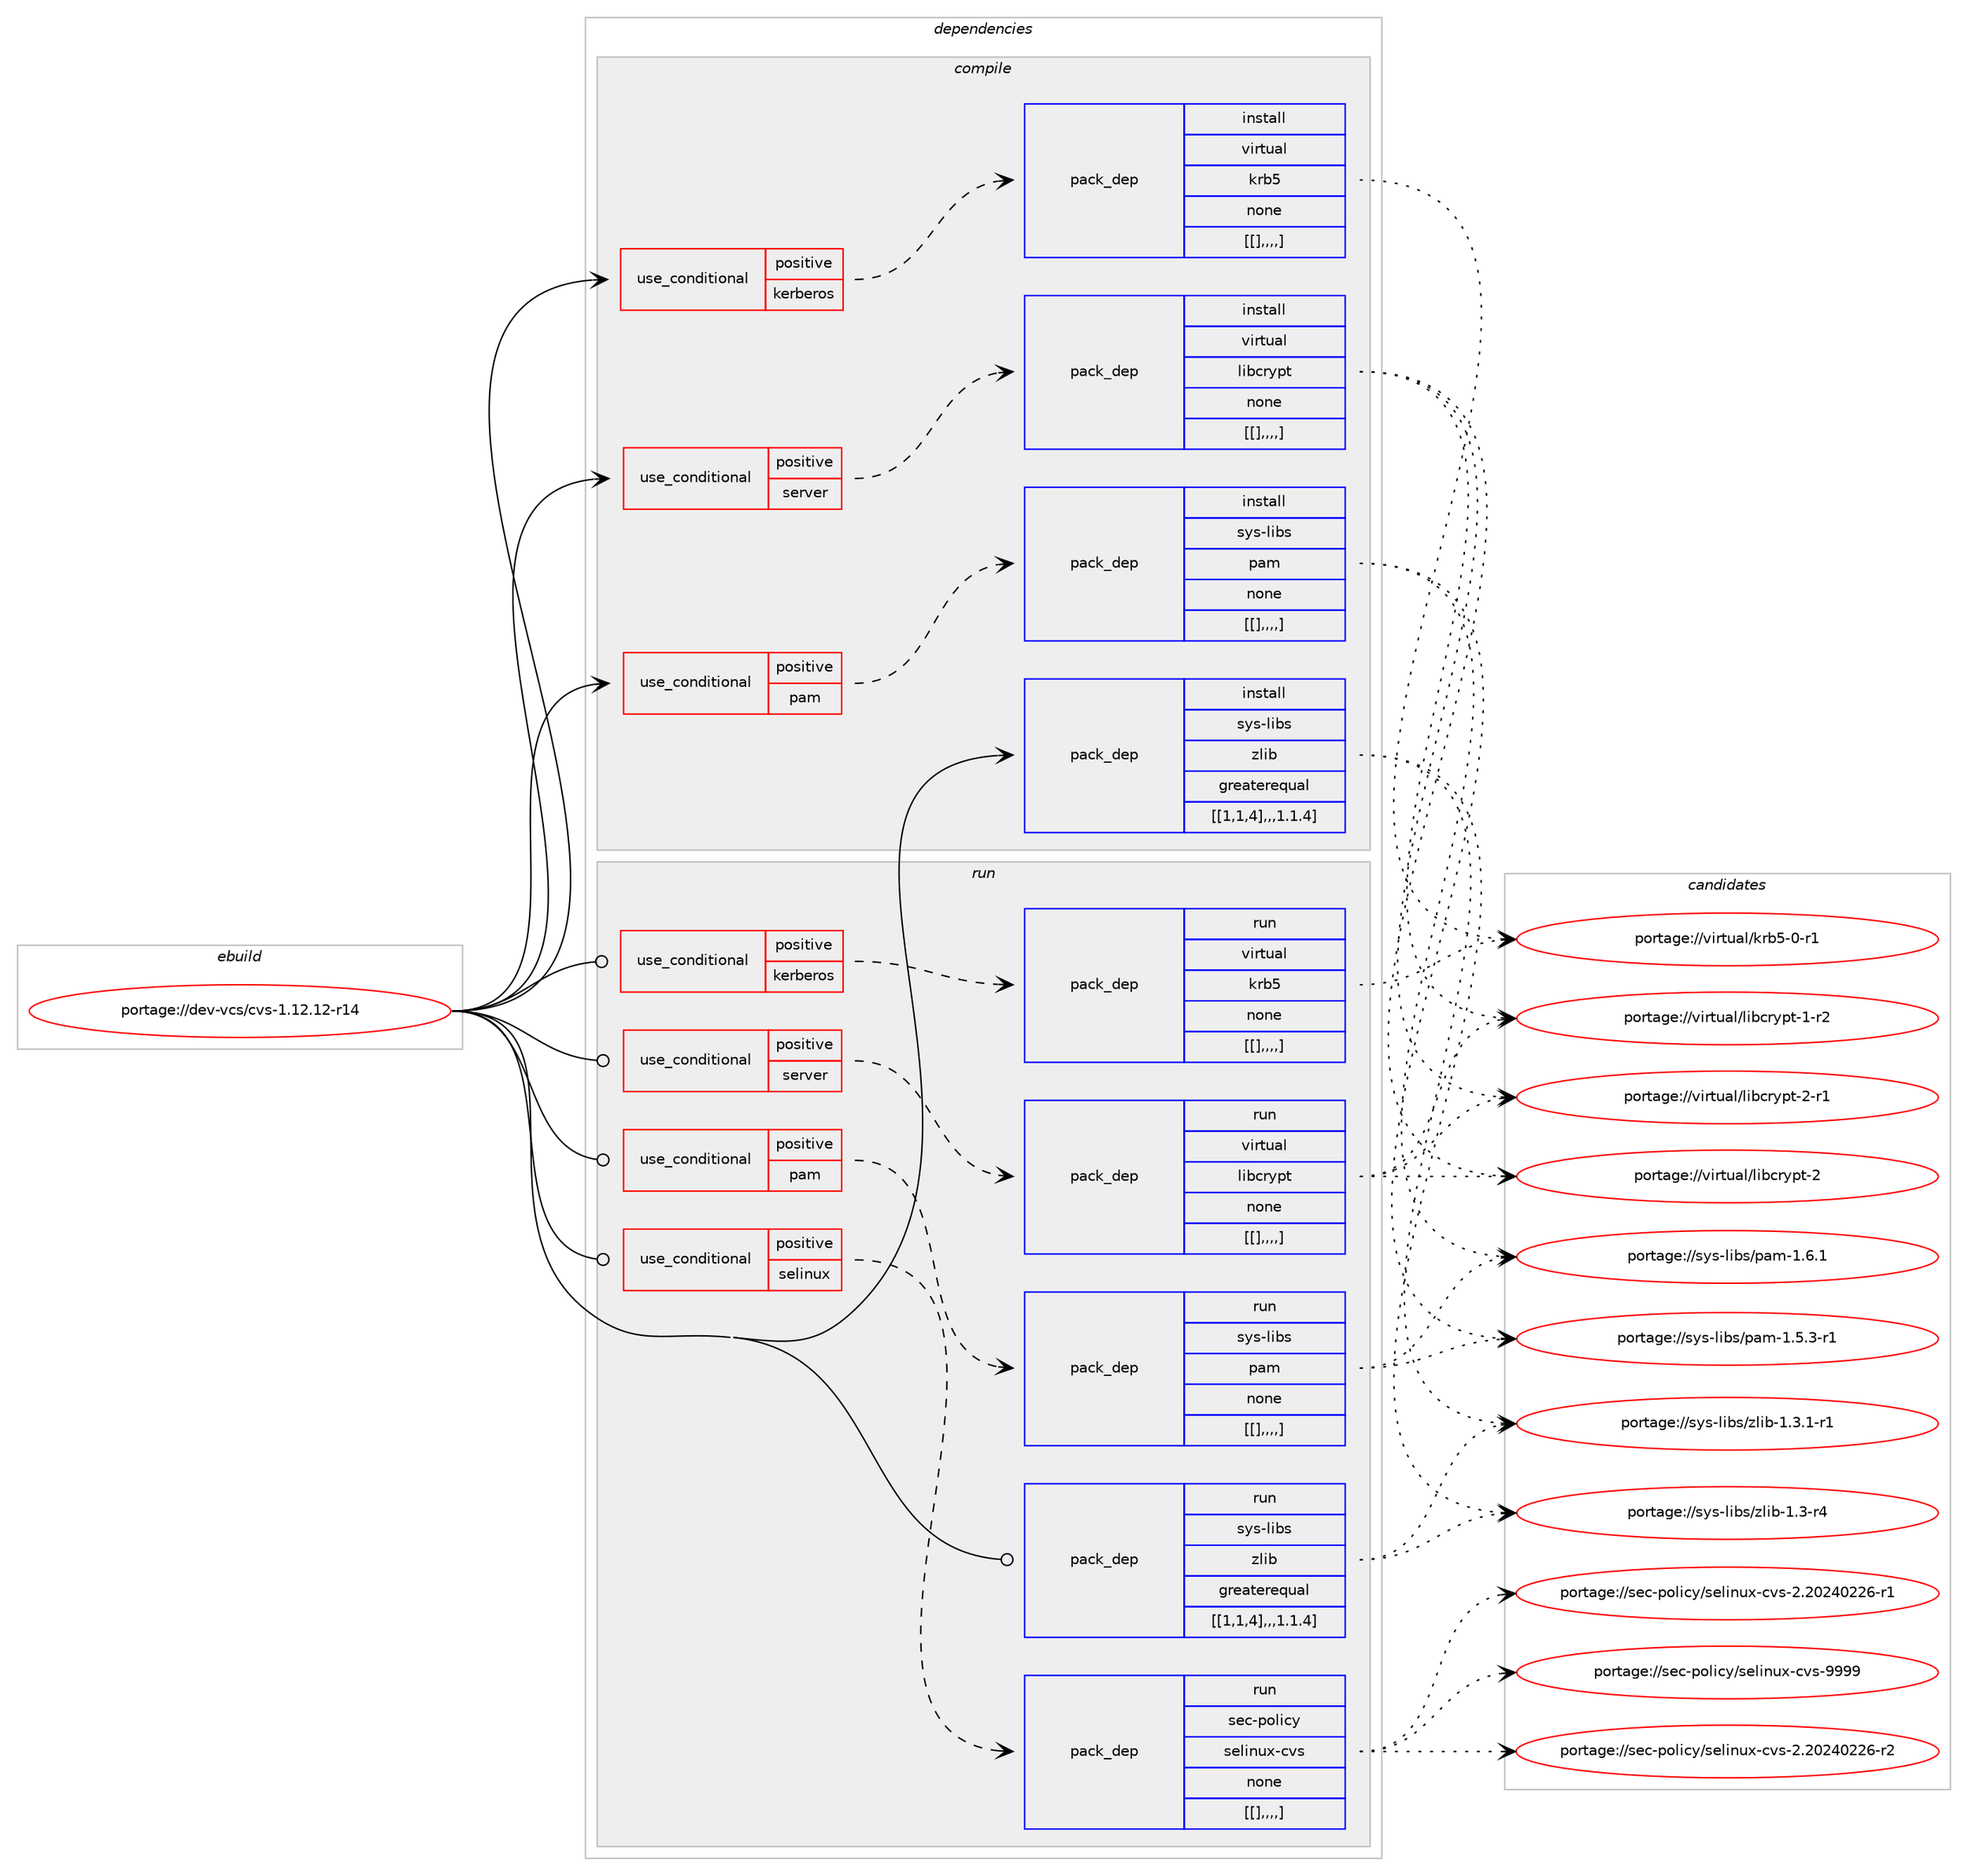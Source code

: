 digraph prolog {

# *************
# Graph options
# *************

newrank=true;
concentrate=true;
compound=true;
graph [rankdir=LR,fontname=Helvetica,fontsize=10,ranksep=1.5];#, ranksep=2.5, nodesep=0.2];
edge  [arrowhead=vee];
node  [fontname=Helvetica,fontsize=10];

# **********
# The ebuild
# **********

subgraph cluster_leftcol {
color=gray;
label=<<i>ebuild</i>>;
id [label="portage://dev-vcs/cvs-1.12.12-r14", color=red, width=4, href="../dev-vcs/cvs-1.12.12-r14.svg"];
}

# ****************
# The dependencies
# ****************

subgraph cluster_midcol {
color=gray;
label=<<i>dependencies</i>>;
subgraph cluster_compile {
fillcolor="#eeeeee";
style=filled;
label=<<i>compile</i>>;
subgraph cond63661 {
dependency224024 [label=<<TABLE BORDER="0" CELLBORDER="1" CELLSPACING="0" CELLPADDING="4"><TR><TD ROWSPAN="3" CELLPADDING="10">use_conditional</TD></TR><TR><TD>positive</TD></TR><TR><TD>kerberos</TD></TR></TABLE>>, shape=none, color=red];
subgraph pack158920 {
dependency224025 [label=<<TABLE BORDER="0" CELLBORDER="1" CELLSPACING="0" CELLPADDING="4" WIDTH="220"><TR><TD ROWSPAN="6" CELLPADDING="30">pack_dep</TD></TR><TR><TD WIDTH="110">install</TD></TR><TR><TD>virtual</TD></TR><TR><TD>krb5</TD></TR><TR><TD>none</TD></TR><TR><TD>[[],,,,]</TD></TR></TABLE>>, shape=none, color=blue];
}
dependency224024:e -> dependency224025:w [weight=20,style="dashed",arrowhead="vee"];
}
id:e -> dependency224024:w [weight=20,style="solid",arrowhead="vee"];
subgraph cond63662 {
dependency224026 [label=<<TABLE BORDER="0" CELLBORDER="1" CELLSPACING="0" CELLPADDING="4"><TR><TD ROWSPAN="3" CELLPADDING="10">use_conditional</TD></TR><TR><TD>positive</TD></TR><TR><TD>pam</TD></TR></TABLE>>, shape=none, color=red];
subgraph pack158921 {
dependency224027 [label=<<TABLE BORDER="0" CELLBORDER="1" CELLSPACING="0" CELLPADDING="4" WIDTH="220"><TR><TD ROWSPAN="6" CELLPADDING="30">pack_dep</TD></TR><TR><TD WIDTH="110">install</TD></TR><TR><TD>sys-libs</TD></TR><TR><TD>pam</TD></TR><TR><TD>none</TD></TR><TR><TD>[[],,,,]</TD></TR></TABLE>>, shape=none, color=blue];
}
dependency224026:e -> dependency224027:w [weight=20,style="dashed",arrowhead="vee"];
}
id:e -> dependency224026:w [weight=20,style="solid",arrowhead="vee"];
subgraph cond63663 {
dependency224028 [label=<<TABLE BORDER="0" CELLBORDER="1" CELLSPACING="0" CELLPADDING="4"><TR><TD ROWSPAN="3" CELLPADDING="10">use_conditional</TD></TR><TR><TD>positive</TD></TR><TR><TD>server</TD></TR></TABLE>>, shape=none, color=red];
subgraph pack158922 {
dependency224029 [label=<<TABLE BORDER="0" CELLBORDER="1" CELLSPACING="0" CELLPADDING="4" WIDTH="220"><TR><TD ROWSPAN="6" CELLPADDING="30">pack_dep</TD></TR><TR><TD WIDTH="110">install</TD></TR><TR><TD>virtual</TD></TR><TR><TD>libcrypt</TD></TR><TR><TD>none</TD></TR><TR><TD>[[],,,,]</TD></TR></TABLE>>, shape=none, color=blue];
}
dependency224028:e -> dependency224029:w [weight=20,style="dashed",arrowhead="vee"];
}
id:e -> dependency224028:w [weight=20,style="solid",arrowhead="vee"];
subgraph pack158923 {
dependency224030 [label=<<TABLE BORDER="0" CELLBORDER="1" CELLSPACING="0" CELLPADDING="4" WIDTH="220"><TR><TD ROWSPAN="6" CELLPADDING="30">pack_dep</TD></TR><TR><TD WIDTH="110">install</TD></TR><TR><TD>sys-libs</TD></TR><TR><TD>zlib</TD></TR><TR><TD>greaterequal</TD></TR><TR><TD>[[1,1,4],,,1.1.4]</TD></TR></TABLE>>, shape=none, color=blue];
}
id:e -> dependency224030:w [weight=20,style="solid",arrowhead="vee"];
}
subgraph cluster_compileandrun {
fillcolor="#eeeeee";
style=filled;
label=<<i>compile and run</i>>;
}
subgraph cluster_run {
fillcolor="#eeeeee";
style=filled;
label=<<i>run</i>>;
subgraph cond63664 {
dependency224031 [label=<<TABLE BORDER="0" CELLBORDER="1" CELLSPACING="0" CELLPADDING="4"><TR><TD ROWSPAN="3" CELLPADDING="10">use_conditional</TD></TR><TR><TD>positive</TD></TR><TR><TD>kerberos</TD></TR></TABLE>>, shape=none, color=red];
subgraph pack158924 {
dependency224032 [label=<<TABLE BORDER="0" CELLBORDER="1" CELLSPACING="0" CELLPADDING="4" WIDTH="220"><TR><TD ROWSPAN="6" CELLPADDING="30">pack_dep</TD></TR><TR><TD WIDTH="110">run</TD></TR><TR><TD>virtual</TD></TR><TR><TD>krb5</TD></TR><TR><TD>none</TD></TR><TR><TD>[[],,,,]</TD></TR></TABLE>>, shape=none, color=blue];
}
dependency224031:e -> dependency224032:w [weight=20,style="dashed",arrowhead="vee"];
}
id:e -> dependency224031:w [weight=20,style="solid",arrowhead="odot"];
subgraph cond63665 {
dependency224033 [label=<<TABLE BORDER="0" CELLBORDER="1" CELLSPACING="0" CELLPADDING="4"><TR><TD ROWSPAN="3" CELLPADDING="10">use_conditional</TD></TR><TR><TD>positive</TD></TR><TR><TD>pam</TD></TR></TABLE>>, shape=none, color=red];
subgraph pack158925 {
dependency224034 [label=<<TABLE BORDER="0" CELLBORDER="1" CELLSPACING="0" CELLPADDING="4" WIDTH="220"><TR><TD ROWSPAN="6" CELLPADDING="30">pack_dep</TD></TR><TR><TD WIDTH="110">run</TD></TR><TR><TD>sys-libs</TD></TR><TR><TD>pam</TD></TR><TR><TD>none</TD></TR><TR><TD>[[],,,,]</TD></TR></TABLE>>, shape=none, color=blue];
}
dependency224033:e -> dependency224034:w [weight=20,style="dashed",arrowhead="vee"];
}
id:e -> dependency224033:w [weight=20,style="solid",arrowhead="odot"];
subgraph cond63666 {
dependency224035 [label=<<TABLE BORDER="0" CELLBORDER="1" CELLSPACING="0" CELLPADDING="4"><TR><TD ROWSPAN="3" CELLPADDING="10">use_conditional</TD></TR><TR><TD>positive</TD></TR><TR><TD>selinux</TD></TR></TABLE>>, shape=none, color=red];
subgraph pack158926 {
dependency224036 [label=<<TABLE BORDER="0" CELLBORDER="1" CELLSPACING="0" CELLPADDING="4" WIDTH="220"><TR><TD ROWSPAN="6" CELLPADDING="30">pack_dep</TD></TR><TR><TD WIDTH="110">run</TD></TR><TR><TD>sec-policy</TD></TR><TR><TD>selinux-cvs</TD></TR><TR><TD>none</TD></TR><TR><TD>[[],,,,]</TD></TR></TABLE>>, shape=none, color=blue];
}
dependency224035:e -> dependency224036:w [weight=20,style="dashed",arrowhead="vee"];
}
id:e -> dependency224035:w [weight=20,style="solid",arrowhead="odot"];
subgraph cond63667 {
dependency224037 [label=<<TABLE BORDER="0" CELLBORDER="1" CELLSPACING="0" CELLPADDING="4"><TR><TD ROWSPAN="3" CELLPADDING="10">use_conditional</TD></TR><TR><TD>positive</TD></TR><TR><TD>server</TD></TR></TABLE>>, shape=none, color=red];
subgraph pack158927 {
dependency224038 [label=<<TABLE BORDER="0" CELLBORDER="1" CELLSPACING="0" CELLPADDING="4" WIDTH="220"><TR><TD ROWSPAN="6" CELLPADDING="30">pack_dep</TD></TR><TR><TD WIDTH="110">run</TD></TR><TR><TD>virtual</TD></TR><TR><TD>libcrypt</TD></TR><TR><TD>none</TD></TR><TR><TD>[[],,,,]</TD></TR></TABLE>>, shape=none, color=blue];
}
dependency224037:e -> dependency224038:w [weight=20,style="dashed",arrowhead="vee"];
}
id:e -> dependency224037:w [weight=20,style="solid",arrowhead="odot"];
subgraph pack158928 {
dependency224039 [label=<<TABLE BORDER="0" CELLBORDER="1" CELLSPACING="0" CELLPADDING="4" WIDTH="220"><TR><TD ROWSPAN="6" CELLPADDING="30">pack_dep</TD></TR><TR><TD WIDTH="110">run</TD></TR><TR><TD>sys-libs</TD></TR><TR><TD>zlib</TD></TR><TR><TD>greaterequal</TD></TR><TR><TD>[[1,1,4],,,1.1.4]</TD></TR></TABLE>>, shape=none, color=blue];
}
id:e -> dependency224039:w [weight=20,style="solid",arrowhead="odot"];
}
}

# **************
# The candidates
# **************

subgraph cluster_choices {
rank=same;
color=gray;
label=<<i>candidates</i>>;

subgraph choice158920 {
color=black;
nodesep=1;
choice1181051141161179710847107114985345484511449 [label="portage://virtual/krb5-0-r1", color=red, width=4,href="../virtual/krb5-0-r1.svg"];
dependency224025:e -> choice1181051141161179710847107114985345484511449:w [style=dotted,weight="100"];
}
subgraph choice158921 {
color=black;
nodesep=1;
choice11512111545108105981154711297109454946544649 [label="portage://sys-libs/pam-1.6.1", color=red, width=4,href="../sys-libs/pam-1.6.1.svg"];
choice115121115451081059811547112971094549465346514511449 [label="portage://sys-libs/pam-1.5.3-r1", color=red, width=4,href="../sys-libs/pam-1.5.3-r1.svg"];
dependency224027:e -> choice11512111545108105981154711297109454946544649:w [style=dotted,weight="100"];
dependency224027:e -> choice115121115451081059811547112971094549465346514511449:w [style=dotted,weight="100"];
}
subgraph choice158922 {
color=black;
nodesep=1;
choice1181051141161179710847108105989911412111211645504511449 [label="portage://virtual/libcrypt-2-r1", color=red, width=4,href="../virtual/libcrypt-2-r1.svg"];
choice118105114116117971084710810598991141211121164550 [label="portage://virtual/libcrypt-2", color=red, width=4,href="../virtual/libcrypt-2.svg"];
choice1181051141161179710847108105989911412111211645494511450 [label="portage://virtual/libcrypt-1-r2", color=red, width=4,href="../virtual/libcrypt-1-r2.svg"];
dependency224029:e -> choice1181051141161179710847108105989911412111211645504511449:w [style=dotted,weight="100"];
dependency224029:e -> choice118105114116117971084710810598991141211121164550:w [style=dotted,weight="100"];
dependency224029:e -> choice1181051141161179710847108105989911412111211645494511450:w [style=dotted,weight="100"];
}
subgraph choice158923 {
color=black;
nodesep=1;
choice115121115451081059811547122108105984549465146494511449 [label="portage://sys-libs/zlib-1.3.1-r1", color=red, width=4,href="../sys-libs/zlib-1.3.1-r1.svg"];
choice11512111545108105981154712210810598454946514511452 [label="portage://sys-libs/zlib-1.3-r4", color=red, width=4,href="../sys-libs/zlib-1.3-r4.svg"];
dependency224030:e -> choice115121115451081059811547122108105984549465146494511449:w [style=dotted,weight="100"];
dependency224030:e -> choice11512111545108105981154712210810598454946514511452:w [style=dotted,weight="100"];
}
subgraph choice158924 {
color=black;
nodesep=1;
choice1181051141161179710847107114985345484511449 [label="portage://virtual/krb5-0-r1", color=red, width=4,href="../virtual/krb5-0-r1.svg"];
dependency224032:e -> choice1181051141161179710847107114985345484511449:w [style=dotted,weight="100"];
}
subgraph choice158925 {
color=black;
nodesep=1;
choice11512111545108105981154711297109454946544649 [label="portage://sys-libs/pam-1.6.1", color=red, width=4,href="../sys-libs/pam-1.6.1.svg"];
choice115121115451081059811547112971094549465346514511449 [label="portage://sys-libs/pam-1.5.3-r1", color=red, width=4,href="../sys-libs/pam-1.5.3-r1.svg"];
dependency224034:e -> choice11512111545108105981154711297109454946544649:w [style=dotted,weight="100"];
dependency224034:e -> choice115121115451081059811547112971094549465346514511449:w [style=dotted,weight="100"];
}
subgraph choice158926 {
color=black;
nodesep=1;
choice1151019945112111108105991214711510110810511011712045991181154557575757 [label="portage://sec-policy/selinux-cvs-9999", color=red, width=4,href="../sec-policy/selinux-cvs-9999.svg"];
choice11510199451121111081059912147115101108105110117120459911811545504650485052485050544511450 [label="portage://sec-policy/selinux-cvs-2.20240226-r2", color=red, width=4,href="../sec-policy/selinux-cvs-2.20240226-r2.svg"];
choice11510199451121111081059912147115101108105110117120459911811545504650485052485050544511449 [label="portage://sec-policy/selinux-cvs-2.20240226-r1", color=red, width=4,href="../sec-policy/selinux-cvs-2.20240226-r1.svg"];
dependency224036:e -> choice1151019945112111108105991214711510110810511011712045991181154557575757:w [style=dotted,weight="100"];
dependency224036:e -> choice11510199451121111081059912147115101108105110117120459911811545504650485052485050544511450:w [style=dotted,weight="100"];
dependency224036:e -> choice11510199451121111081059912147115101108105110117120459911811545504650485052485050544511449:w [style=dotted,weight="100"];
}
subgraph choice158927 {
color=black;
nodesep=1;
choice1181051141161179710847108105989911412111211645504511449 [label="portage://virtual/libcrypt-2-r1", color=red, width=4,href="../virtual/libcrypt-2-r1.svg"];
choice118105114116117971084710810598991141211121164550 [label="portage://virtual/libcrypt-2", color=red, width=4,href="../virtual/libcrypt-2.svg"];
choice1181051141161179710847108105989911412111211645494511450 [label="portage://virtual/libcrypt-1-r2", color=red, width=4,href="../virtual/libcrypt-1-r2.svg"];
dependency224038:e -> choice1181051141161179710847108105989911412111211645504511449:w [style=dotted,weight="100"];
dependency224038:e -> choice118105114116117971084710810598991141211121164550:w [style=dotted,weight="100"];
dependency224038:e -> choice1181051141161179710847108105989911412111211645494511450:w [style=dotted,weight="100"];
}
subgraph choice158928 {
color=black;
nodesep=1;
choice115121115451081059811547122108105984549465146494511449 [label="portage://sys-libs/zlib-1.3.1-r1", color=red, width=4,href="../sys-libs/zlib-1.3.1-r1.svg"];
choice11512111545108105981154712210810598454946514511452 [label="portage://sys-libs/zlib-1.3-r4", color=red, width=4,href="../sys-libs/zlib-1.3-r4.svg"];
dependency224039:e -> choice115121115451081059811547122108105984549465146494511449:w [style=dotted,weight="100"];
dependency224039:e -> choice11512111545108105981154712210810598454946514511452:w [style=dotted,weight="100"];
}
}

}
